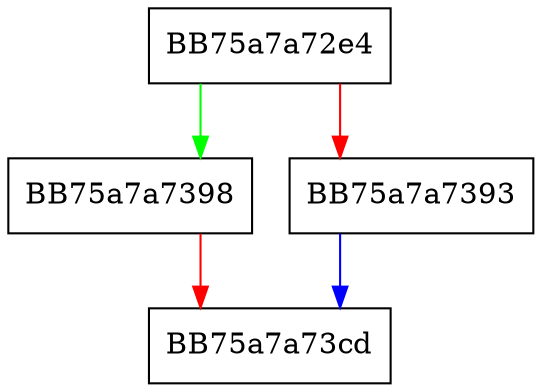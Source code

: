 digraph fp_format_e {
  node [shape="box"];
  graph [splines=ortho];
  BB75a7a72e4 -> BB75a7a7398 [color="green"];
  BB75a7a72e4 -> BB75a7a7393 [color="red"];
  BB75a7a7393 -> BB75a7a73cd [color="blue"];
  BB75a7a7398 -> BB75a7a73cd [color="red"];
}